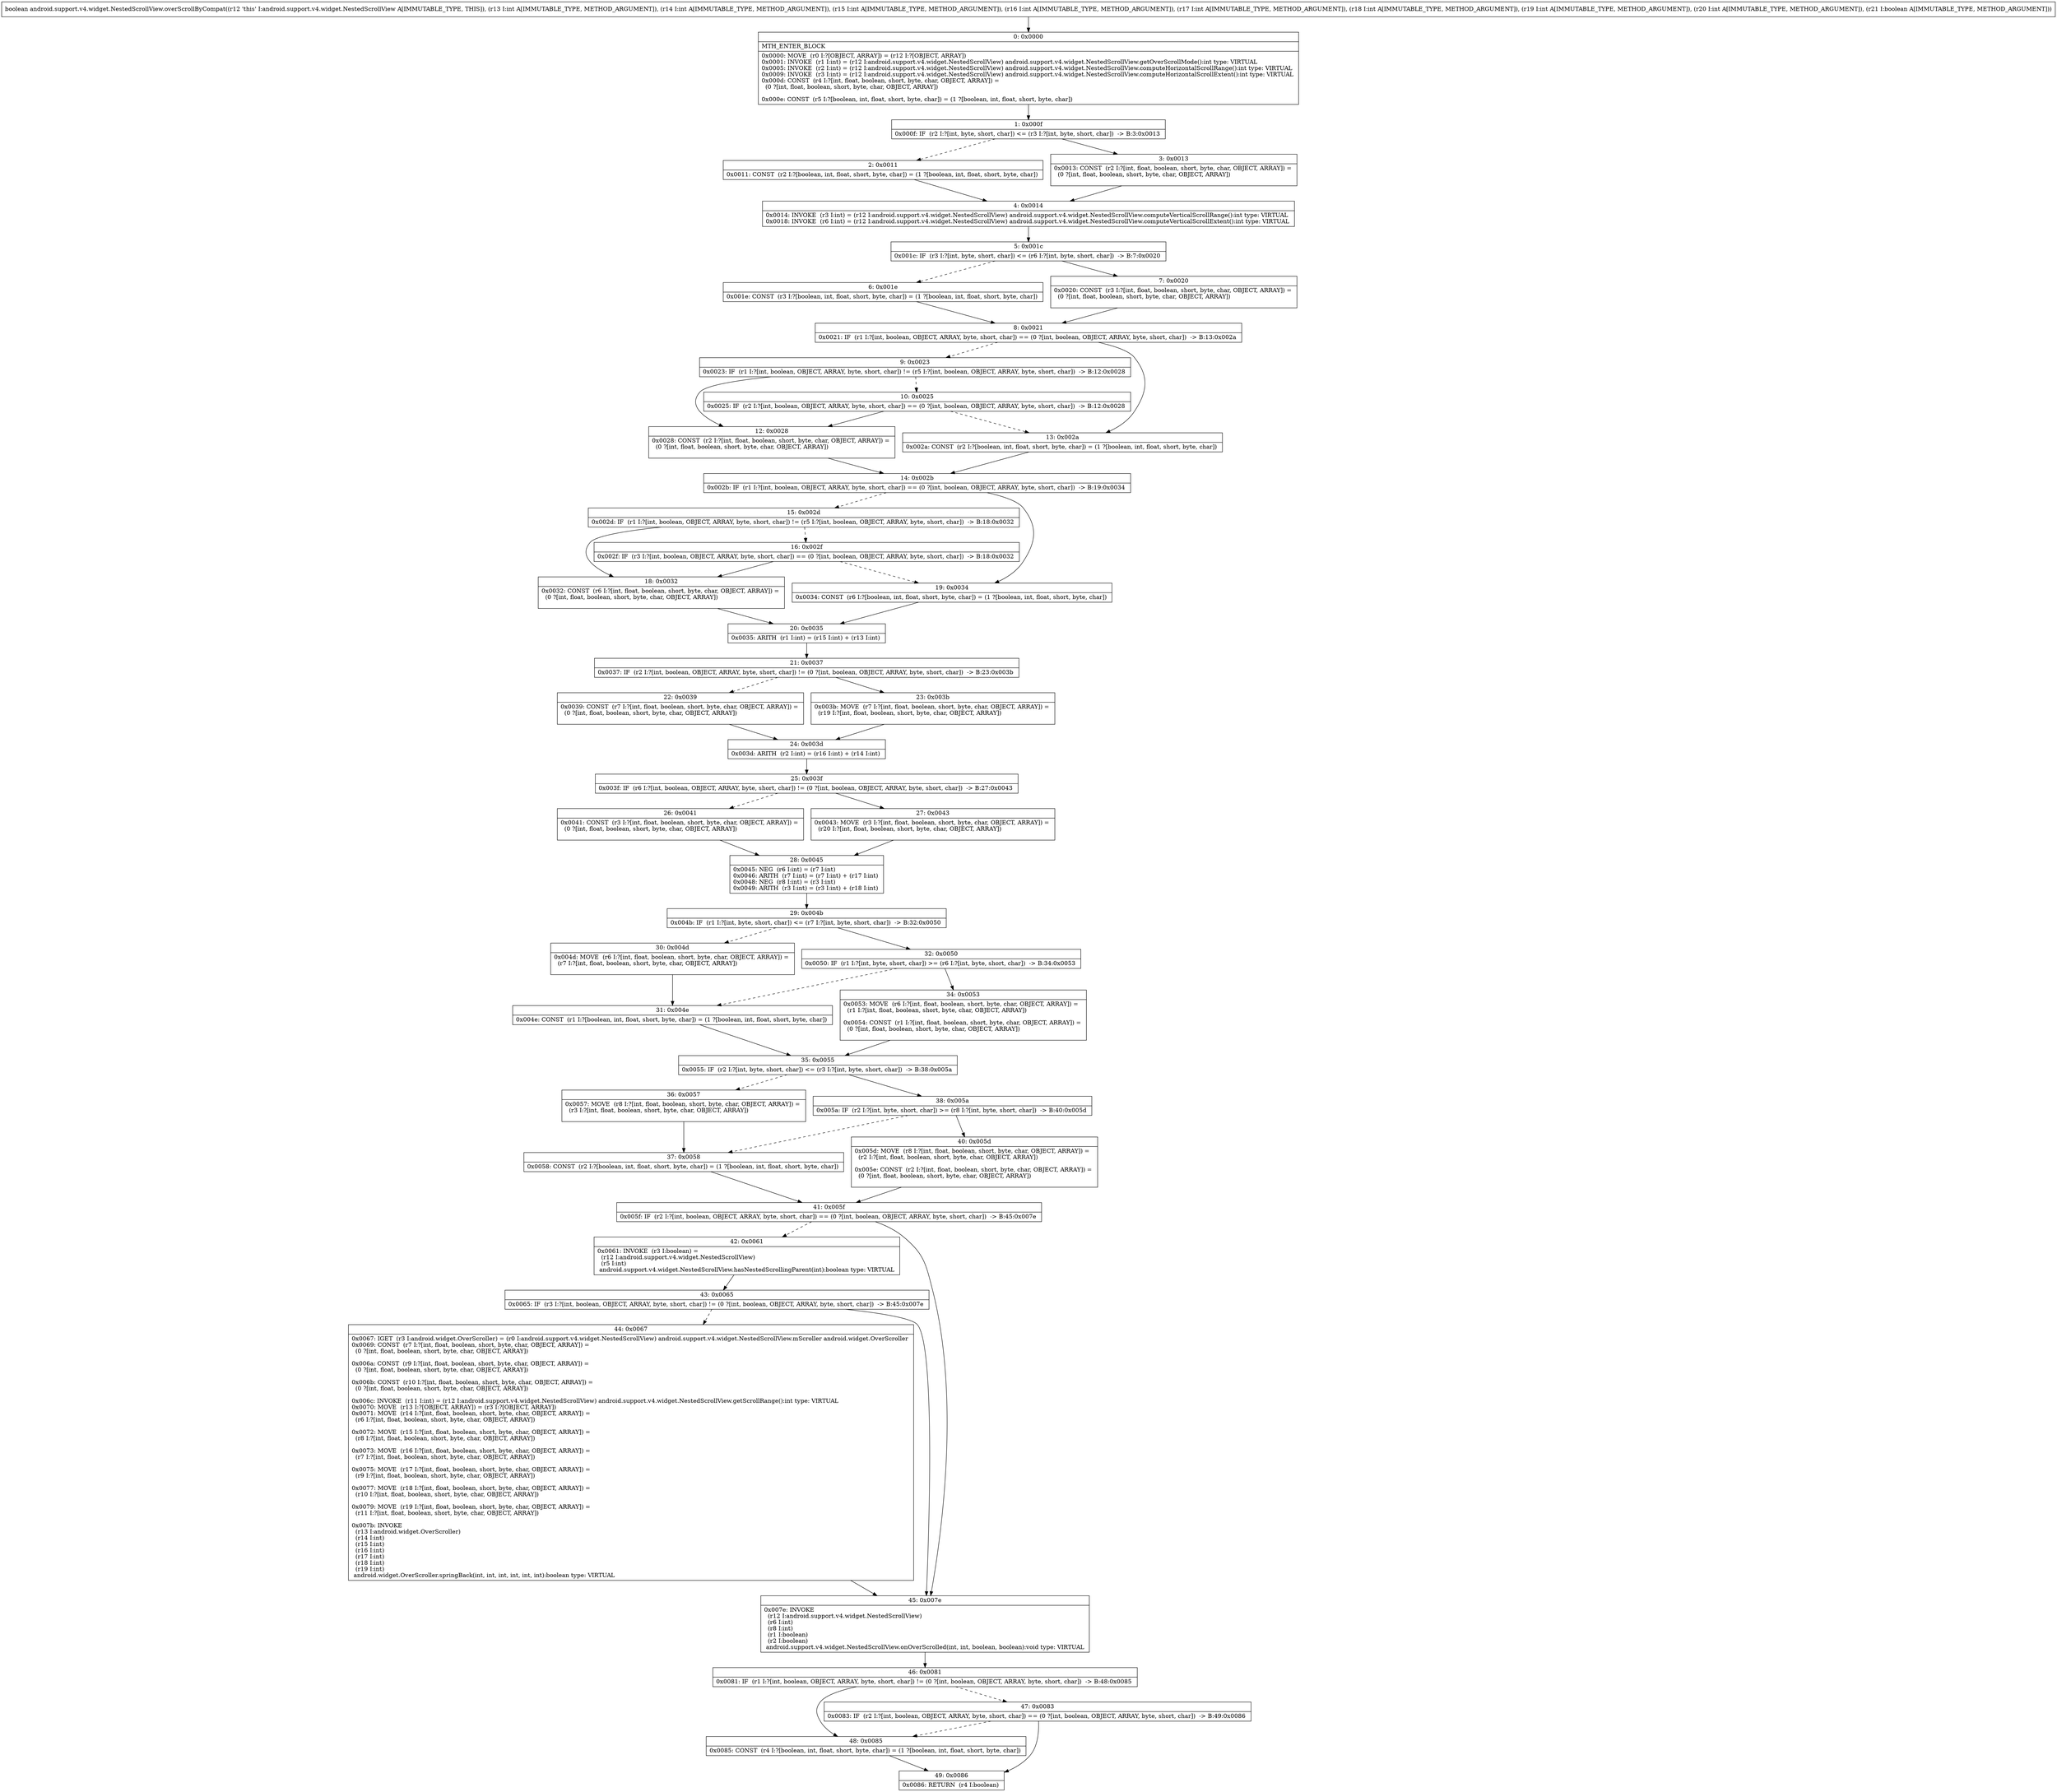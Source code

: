 digraph "CFG forandroid.support.v4.widget.NestedScrollView.overScrollByCompat(IIIIIIIIZ)Z" {
Node_0 [shape=record,label="{0\:\ 0x0000|MTH_ENTER_BLOCK\l|0x0000: MOVE  (r0 I:?[OBJECT, ARRAY]) = (r12 I:?[OBJECT, ARRAY]) \l0x0001: INVOKE  (r1 I:int) = (r12 I:android.support.v4.widget.NestedScrollView) android.support.v4.widget.NestedScrollView.getOverScrollMode():int type: VIRTUAL \l0x0005: INVOKE  (r2 I:int) = (r12 I:android.support.v4.widget.NestedScrollView) android.support.v4.widget.NestedScrollView.computeHorizontalScrollRange():int type: VIRTUAL \l0x0009: INVOKE  (r3 I:int) = (r12 I:android.support.v4.widget.NestedScrollView) android.support.v4.widget.NestedScrollView.computeHorizontalScrollExtent():int type: VIRTUAL \l0x000d: CONST  (r4 I:?[int, float, boolean, short, byte, char, OBJECT, ARRAY]) = \l  (0 ?[int, float, boolean, short, byte, char, OBJECT, ARRAY])\l \l0x000e: CONST  (r5 I:?[boolean, int, float, short, byte, char]) = (1 ?[boolean, int, float, short, byte, char]) \l}"];
Node_1 [shape=record,label="{1\:\ 0x000f|0x000f: IF  (r2 I:?[int, byte, short, char]) \<= (r3 I:?[int, byte, short, char])  \-\> B:3:0x0013 \l}"];
Node_2 [shape=record,label="{2\:\ 0x0011|0x0011: CONST  (r2 I:?[boolean, int, float, short, byte, char]) = (1 ?[boolean, int, float, short, byte, char]) \l}"];
Node_3 [shape=record,label="{3\:\ 0x0013|0x0013: CONST  (r2 I:?[int, float, boolean, short, byte, char, OBJECT, ARRAY]) = \l  (0 ?[int, float, boolean, short, byte, char, OBJECT, ARRAY])\l \l}"];
Node_4 [shape=record,label="{4\:\ 0x0014|0x0014: INVOKE  (r3 I:int) = (r12 I:android.support.v4.widget.NestedScrollView) android.support.v4.widget.NestedScrollView.computeVerticalScrollRange():int type: VIRTUAL \l0x0018: INVOKE  (r6 I:int) = (r12 I:android.support.v4.widget.NestedScrollView) android.support.v4.widget.NestedScrollView.computeVerticalScrollExtent():int type: VIRTUAL \l}"];
Node_5 [shape=record,label="{5\:\ 0x001c|0x001c: IF  (r3 I:?[int, byte, short, char]) \<= (r6 I:?[int, byte, short, char])  \-\> B:7:0x0020 \l}"];
Node_6 [shape=record,label="{6\:\ 0x001e|0x001e: CONST  (r3 I:?[boolean, int, float, short, byte, char]) = (1 ?[boolean, int, float, short, byte, char]) \l}"];
Node_7 [shape=record,label="{7\:\ 0x0020|0x0020: CONST  (r3 I:?[int, float, boolean, short, byte, char, OBJECT, ARRAY]) = \l  (0 ?[int, float, boolean, short, byte, char, OBJECT, ARRAY])\l \l}"];
Node_8 [shape=record,label="{8\:\ 0x0021|0x0021: IF  (r1 I:?[int, boolean, OBJECT, ARRAY, byte, short, char]) == (0 ?[int, boolean, OBJECT, ARRAY, byte, short, char])  \-\> B:13:0x002a \l}"];
Node_9 [shape=record,label="{9\:\ 0x0023|0x0023: IF  (r1 I:?[int, boolean, OBJECT, ARRAY, byte, short, char]) != (r5 I:?[int, boolean, OBJECT, ARRAY, byte, short, char])  \-\> B:12:0x0028 \l}"];
Node_10 [shape=record,label="{10\:\ 0x0025|0x0025: IF  (r2 I:?[int, boolean, OBJECT, ARRAY, byte, short, char]) == (0 ?[int, boolean, OBJECT, ARRAY, byte, short, char])  \-\> B:12:0x0028 \l}"];
Node_12 [shape=record,label="{12\:\ 0x0028|0x0028: CONST  (r2 I:?[int, float, boolean, short, byte, char, OBJECT, ARRAY]) = \l  (0 ?[int, float, boolean, short, byte, char, OBJECT, ARRAY])\l \l}"];
Node_13 [shape=record,label="{13\:\ 0x002a|0x002a: CONST  (r2 I:?[boolean, int, float, short, byte, char]) = (1 ?[boolean, int, float, short, byte, char]) \l}"];
Node_14 [shape=record,label="{14\:\ 0x002b|0x002b: IF  (r1 I:?[int, boolean, OBJECT, ARRAY, byte, short, char]) == (0 ?[int, boolean, OBJECT, ARRAY, byte, short, char])  \-\> B:19:0x0034 \l}"];
Node_15 [shape=record,label="{15\:\ 0x002d|0x002d: IF  (r1 I:?[int, boolean, OBJECT, ARRAY, byte, short, char]) != (r5 I:?[int, boolean, OBJECT, ARRAY, byte, short, char])  \-\> B:18:0x0032 \l}"];
Node_16 [shape=record,label="{16\:\ 0x002f|0x002f: IF  (r3 I:?[int, boolean, OBJECT, ARRAY, byte, short, char]) == (0 ?[int, boolean, OBJECT, ARRAY, byte, short, char])  \-\> B:18:0x0032 \l}"];
Node_18 [shape=record,label="{18\:\ 0x0032|0x0032: CONST  (r6 I:?[int, float, boolean, short, byte, char, OBJECT, ARRAY]) = \l  (0 ?[int, float, boolean, short, byte, char, OBJECT, ARRAY])\l \l}"];
Node_19 [shape=record,label="{19\:\ 0x0034|0x0034: CONST  (r6 I:?[boolean, int, float, short, byte, char]) = (1 ?[boolean, int, float, short, byte, char]) \l}"];
Node_20 [shape=record,label="{20\:\ 0x0035|0x0035: ARITH  (r1 I:int) = (r15 I:int) + (r13 I:int) \l}"];
Node_21 [shape=record,label="{21\:\ 0x0037|0x0037: IF  (r2 I:?[int, boolean, OBJECT, ARRAY, byte, short, char]) != (0 ?[int, boolean, OBJECT, ARRAY, byte, short, char])  \-\> B:23:0x003b \l}"];
Node_22 [shape=record,label="{22\:\ 0x0039|0x0039: CONST  (r7 I:?[int, float, boolean, short, byte, char, OBJECT, ARRAY]) = \l  (0 ?[int, float, boolean, short, byte, char, OBJECT, ARRAY])\l \l}"];
Node_23 [shape=record,label="{23\:\ 0x003b|0x003b: MOVE  (r7 I:?[int, float, boolean, short, byte, char, OBJECT, ARRAY]) = \l  (r19 I:?[int, float, boolean, short, byte, char, OBJECT, ARRAY])\l \l}"];
Node_24 [shape=record,label="{24\:\ 0x003d|0x003d: ARITH  (r2 I:int) = (r16 I:int) + (r14 I:int) \l}"];
Node_25 [shape=record,label="{25\:\ 0x003f|0x003f: IF  (r6 I:?[int, boolean, OBJECT, ARRAY, byte, short, char]) != (0 ?[int, boolean, OBJECT, ARRAY, byte, short, char])  \-\> B:27:0x0043 \l}"];
Node_26 [shape=record,label="{26\:\ 0x0041|0x0041: CONST  (r3 I:?[int, float, boolean, short, byte, char, OBJECT, ARRAY]) = \l  (0 ?[int, float, boolean, short, byte, char, OBJECT, ARRAY])\l \l}"];
Node_27 [shape=record,label="{27\:\ 0x0043|0x0043: MOVE  (r3 I:?[int, float, boolean, short, byte, char, OBJECT, ARRAY]) = \l  (r20 I:?[int, float, boolean, short, byte, char, OBJECT, ARRAY])\l \l}"];
Node_28 [shape=record,label="{28\:\ 0x0045|0x0045: NEG  (r6 I:int) = (r7 I:int) \l0x0046: ARITH  (r7 I:int) = (r7 I:int) + (r17 I:int) \l0x0048: NEG  (r8 I:int) = (r3 I:int) \l0x0049: ARITH  (r3 I:int) = (r3 I:int) + (r18 I:int) \l}"];
Node_29 [shape=record,label="{29\:\ 0x004b|0x004b: IF  (r1 I:?[int, byte, short, char]) \<= (r7 I:?[int, byte, short, char])  \-\> B:32:0x0050 \l}"];
Node_30 [shape=record,label="{30\:\ 0x004d|0x004d: MOVE  (r6 I:?[int, float, boolean, short, byte, char, OBJECT, ARRAY]) = \l  (r7 I:?[int, float, boolean, short, byte, char, OBJECT, ARRAY])\l \l}"];
Node_31 [shape=record,label="{31\:\ 0x004e|0x004e: CONST  (r1 I:?[boolean, int, float, short, byte, char]) = (1 ?[boolean, int, float, short, byte, char]) \l}"];
Node_32 [shape=record,label="{32\:\ 0x0050|0x0050: IF  (r1 I:?[int, byte, short, char]) \>= (r6 I:?[int, byte, short, char])  \-\> B:34:0x0053 \l}"];
Node_34 [shape=record,label="{34\:\ 0x0053|0x0053: MOVE  (r6 I:?[int, float, boolean, short, byte, char, OBJECT, ARRAY]) = \l  (r1 I:?[int, float, boolean, short, byte, char, OBJECT, ARRAY])\l \l0x0054: CONST  (r1 I:?[int, float, boolean, short, byte, char, OBJECT, ARRAY]) = \l  (0 ?[int, float, boolean, short, byte, char, OBJECT, ARRAY])\l \l}"];
Node_35 [shape=record,label="{35\:\ 0x0055|0x0055: IF  (r2 I:?[int, byte, short, char]) \<= (r3 I:?[int, byte, short, char])  \-\> B:38:0x005a \l}"];
Node_36 [shape=record,label="{36\:\ 0x0057|0x0057: MOVE  (r8 I:?[int, float, boolean, short, byte, char, OBJECT, ARRAY]) = \l  (r3 I:?[int, float, boolean, short, byte, char, OBJECT, ARRAY])\l \l}"];
Node_37 [shape=record,label="{37\:\ 0x0058|0x0058: CONST  (r2 I:?[boolean, int, float, short, byte, char]) = (1 ?[boolean, int, float, short, byte, char]) \l}"];
Node_38 [shape=record,label="{38\:\ 0x005a|0x005a: IF  (r2 I:?[int, byte, short, char]) \>= (r8 I:?[int, byte, short, char])  \-\> B:40:0x005d \l}"];
Node_40 [shape=record,label="{40\:\ 0x005d|0x005d: MOVE  (r8 I:?[int, float, boolean, short, byte, char, OBJECT, ARRAY]) = \l  (r2 I:?[int, float, boolean, short, byte, char, OBJECT, ARRAY])\l \l0x005e: CONST  (r2 I:?[int, float, boolean, short, byte, char, OBJECT, ARRAY]) = \l  (0 ?[int, float, boolean, short, byte, char, OBJECT, ARRAY])\l \l}"];
Node_41 [shape=record,label="{41\:\ 0x005f|0x005f: IF  (r2 I:?[int, boolean, OBJECT, ARRAY, byte, short, char]) == (0 ?[int, boolean, OBJECT, ARRAY, byte, short, char])  \-\> B:45:0x007e \l}"];
Node_42 [shape=record,label="{42\:\ 0x0061|0x0061: INVOKE  (r3 I:boolean) = \l  (r12 I:android.support.v4.widget.NestedScrollView)\l  (r5 I:int)\l android.support.v4.widget.NestedScrollView.hasNestedScrollingParent(int):boolean type: VIRTUAL \l}"];
Node_43 [shape=record,label="{43\:\ 0x0065|0x0065: IF  (r3 I:?[int, boolean, OBJECT, ARRAY, byte, short, char]) != (0 ?[int, boolean, OBJECT, ARRAY, byte, short, char])  \-\> B:45:0x007e \l}"];
Node_44 [shape=record,label="{44\:\ 0x0067|0x0067: IGET  (r3 I:android.widget.OverScroller) = (r0 I:android.support.v4.widget.NestedScrollView) android.support.v4.widget.NestedScrollView.mScroller android.widget.OverScroller \l0x0069: CONST  (r7 I:?[int, float, boolean, short, byte, char, OBJECT, ARRAY]) = \l  (0 ?[int, float, boolean, short, byte, char, OBJECT, ARRAY])\l \l0x006a: CONST  (r9 I:?[int, float, boolean, short, byte, char, OBJECT, ARRAY]) = \l  (0 ?[int, float, boolean, short, byte, char, OBJECT, ARRAY])\l \l0x006b: CONST  (r10 I:?[int, float, boolean, short, byte, char, OBJECT, ARRAY]) = \l  (0 ?[int, float, boolean, short, byte, char, OBJECT, ARRAY])\l \l0x006c: INVOKE  (r11 I:int) = (r12 I:android.support.v4.widget.NestedScrollView) android.support.v4.widget.NestedScrollView.getScrollRange():int type: VIRTUAL \l0x0070: MOVE  (r13 I:?[OBJECT, ARRAY]) = (r3 I:?[OBJECT, ARRAY]) \l0x0071: MOVE  (r14 I:?[int, float, boolean, short, byte, char, OBJECT, ARRAY]) = \l  (r6 I:?[int, float, boolean, short, byte, char, OBJECT, ARRAY])\l \l0x0072: MOVE  (r15 I:?[int, float, boolean, short, byte, char, OBJECT, ARRAY]) = \l  (r8 I:?[int, float, boolean, short, byte, char, OBJECT, ARRAY])\l \l0x0073: MOVE  (r16 I:?[int, float, boolean, short, byte, char, OBJECT, ARRAY]) = \l  (r7 I:?[int, float, boolean, short, byte, char, OBJECT, ARRAY])\l \l0x0075: MOVE  (r17 I:?[int, float, boolean, short, byte, char, OBJECT, ARRAY]) = \l  (r9 I:?[int, float, boolean, short, byte, char, OBJECT, ARRAY])\l \l0x0077: MOVE  (r18 I:?[int, float, boolean, short, byte, char, OBJECT, ARRAY]) = \l  (r10 I:?[int, float, boolean, short, byte, char, OBJECT, ARRAY])\l \l0x0079: MOVE  (r19 I:?[int, float, boolean, short, byte, char, OBJECT, ARRAY]) = \l  (r11 I:?[int, float, boolean, short, byte, char, OBJECT, ARRAY])\l \l0x007b: INVOKE  \l  (r13 I:android.widget.OverScroller)\l  (r14 I:int)\l  (r15 I:int)\l  (r16 I:int)\l  (r17 I:int)\l  (r18 I:int)\l  (r19 I:int)\l android.widget.OverScroller.springBack(int, int, int, int, int, int):boolean type: VIRTUAL \l}"];
Node_45 [shape=record,label="{45\:\ 0x007e|0x007e: INVOKE  \l  (r12 I:android.support.v4.widget.NestedScrollView)\l  (r6 I:int)\l  (r8 I:int)\l  (r1 I:boolean)\l  (r2 I:boolean)\l android.support.v4.widget.NestedScrollView.onOverScrolled(int, int, boolean, boolean):void type: VIRTUAL \l}"];
Node_46 [shape=record,label="{46\:\ 0x0081|0x0081: IF  (r1 I:?[int, boolean, OBJECT, ARRAY, byte, short, char]) != (0 ?[int, boolean, OBJECT, ARRAY, byte, short, char])  \-\> B:48:0x0085 \l}"];
Node_47 [shape=record,label="{47\:\ 0x0083|0x0083: IF  (r2 I:?[int, boolean, OBJECT, ARRAY, byte, short, char]) == (0 ?[int, boolean, OBJECT, ARRAY, byte, short, char])  \-\> B:49:0x0086 \l}"];
Node_48 [shape=record,label="{48\:\ 0x0085|0x0085: CONST  (r4 I:?[boolean, int, float, short, byte, char]) = (1 ?[boolean, int, float, short, byte, char]) \l}"];
Node_49 [shape=record,label="{49\:\ 0x0086|0x0086: RETURN  (r4 I:boolean) \l}"];
MethodNode[shape=record,label="{boolean android.support.v4.widget.NestedScrollView.overScrollByCompat((r12 'this' I:android.support.v4.widget.NestedScrollView A[IMMUTABLE_TYPE, THIS]), (r13 I:int A[IMMUTABLE_TYPE, METHOD_ARGUMENT]), (r14 I:int A[IMMUTABLE_TYPE, METHOD_ARGUMENT]), (r15 I:int A[IMMUTABLE_TYPE, METHOD_ARGUMENT]), (r16 I:int A[IMMUTABLE_TYPE, METHOD_ARGUMENT]), (r17 I:int A[IMMUTABLE_TYPE, METHOD_ARGUMENT]), (r18 I:int A[IMMUTABLE_TYPE, METHOD_ARGUMENT]), (r19 I:int A[IMMUTABLE_TYPE, METHOD_ARGUMENT]), (r20 I:int A[IMMUTABLE_TYPE, METHOD_ARGUMENT]), (r21 I:boolean A[IMMUTABLE_TYPE, METHOD_ARGUMENT])) }"];
MethodNode -> Node_0;
Node_0 -> Node_1;
Node_1 -> Node_2[style=dashed];
Node_1 -> Node_3;
Node_2 -> Node_4;
Node_3 -> Node_4;
Node_4 -> Node_5;
Node_5 -> Node_6[style=dashed];
Node_5 -> Node_7;
Node_6 -> Node_8;
Node_7 -> Node_8;
Node_8 -> Node_9[style=dashed];
Node_8 -> Node_13;
Node_9 -> Node_10[style=dashed];
Node_9 -> Node_12;
Node_10 -> Node_12;
Node_10 -> Node_13[style=dashed];
Node_12 -> Node_14;
Node_13 -> Node_14;
Node_14 -> Node_15[style=dashed];
Node_14 -> Node_19;
Node_15 -> Node_16[style=dashed];
Node_15 -> Node_18;
Node_16 -> Node_18;
Node_16 -> Node_19[style=dashed];
Node_18 -> Node_20;
Node_19 -> Node_20;
Node_20 -> Node_21;
Node_21 -> Node_22[style=dashed];
Node_21 -> Node_23;
Node_22 -> Node_24;
Node_23 -> Node_24;
Node_24 -> Node_25;
Node_25 -> Node_26[style=dashed];
Node_25 -> Node_27;
Node_26 -> Node_28;
Node_27 -> Node_28;
Node_28 -> Node_29;
Node_29 -> Node_30[style=dashed];
Node_29 -> Node_32;
Node_30 -> Node_31;
Node_31 -> Node_35;
Node_32 -> Node_34;
Node_32 -> Node_31[style=dashed];
Node_34 -> Node_35;
Node_35 -> Node_36[style=dashed];
Node_35 -> Node_38;
Node_36 -> Node_37;
Node_37 -> Node_41;
Node_38 -> Node_40;
Node_38 -> Node_37[style=dashed];
Node_40 -> Node_41;
Node_41 -> Node_42[style=dashed];
Node_41 -> Node_45;
Node_42 -> Node_43;
Node_43 -> Node_44[style=dashed];
Node_43 -> Node_45;
Node_44 -> Node_45;
Node_45 -> Node_46;
Node_46 -> Node_47[style=dashed];
Node_46 -> Node_48;
Node_47 -> Node_48[style=dashed];
Node_47 -> Node_49;
Node_48 -> Node_49;
}

